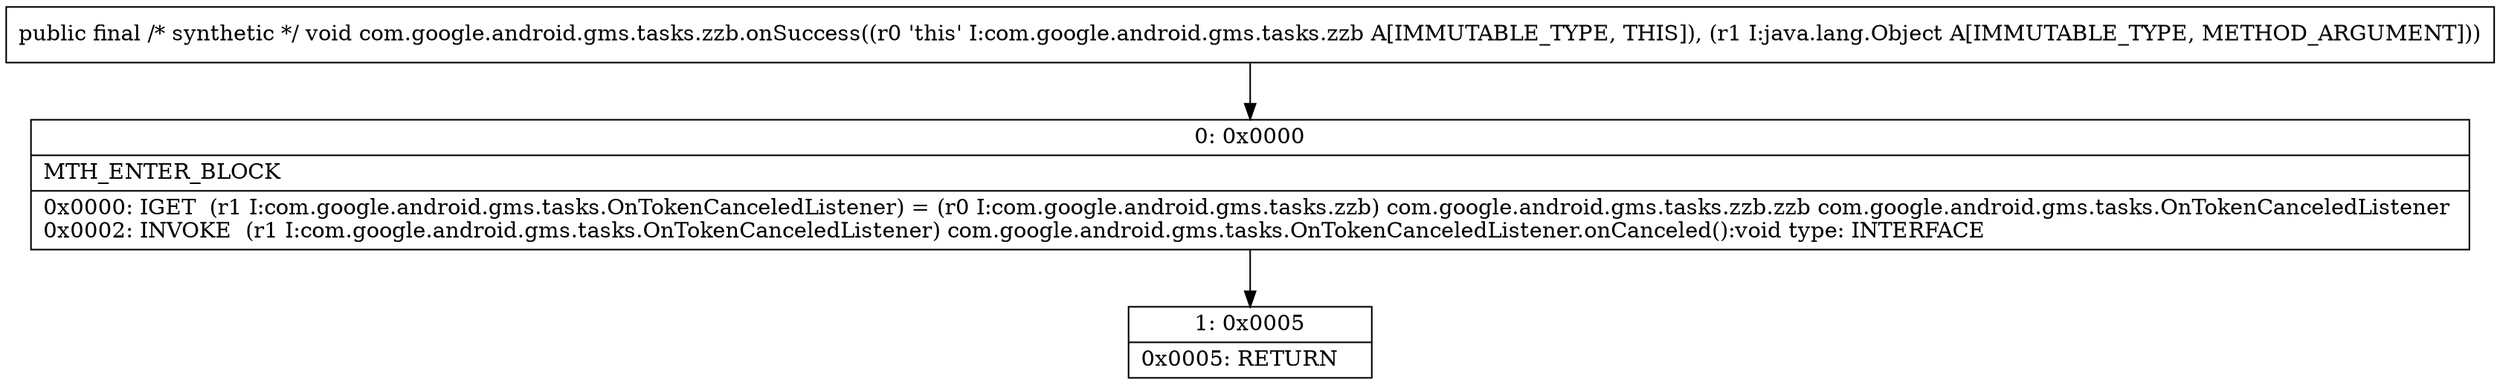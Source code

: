 digraph "CFG forcom.google.android.gms.tasks.zzb.onSuccess(Ljava\/lang\/Object;)V" {
Node_0 [shape=record,label="{0\:\ 0x0000|MTH_ENTER_BLOCK\l|0x0000: IGET  (r1 I:com.google.android.gms.tasks.OnTokenCanceledListener) = (r0 I:com.google.android.gms.tasks.zzb) com.google.android.gms.tasks.zzb.zzb com.google.android.gms.tasks.OnTokenCanceledListener \l0x0002: INVOKE  (r1 I:com.google.android.gms.tasks.OnTokenCanceledListener) com.google.android.gms.tasks.OnTokenCanceledListener.onCanceled():void type: INTERFACE \l}"];
Node_1 [shape=record,label="{1\:\ 0x0005|0x0005: RETURN   \l}"];
MethodNode[shape=record,label="{public final \/* synthetic *\/ void com.google.android.gms.tasks.zzb.onSuccess((r0 'this' I:com.google.android.gms.tasks.zzb A[IMMUTABLE_TYPE, THIS]), (r1 I:java.lang.Object A[IMMUTABLE_TYPE, METHOD_ARGUMENT])) }"];
MethodNode -> Node_0;
Node_0 -> Node_1;
}

